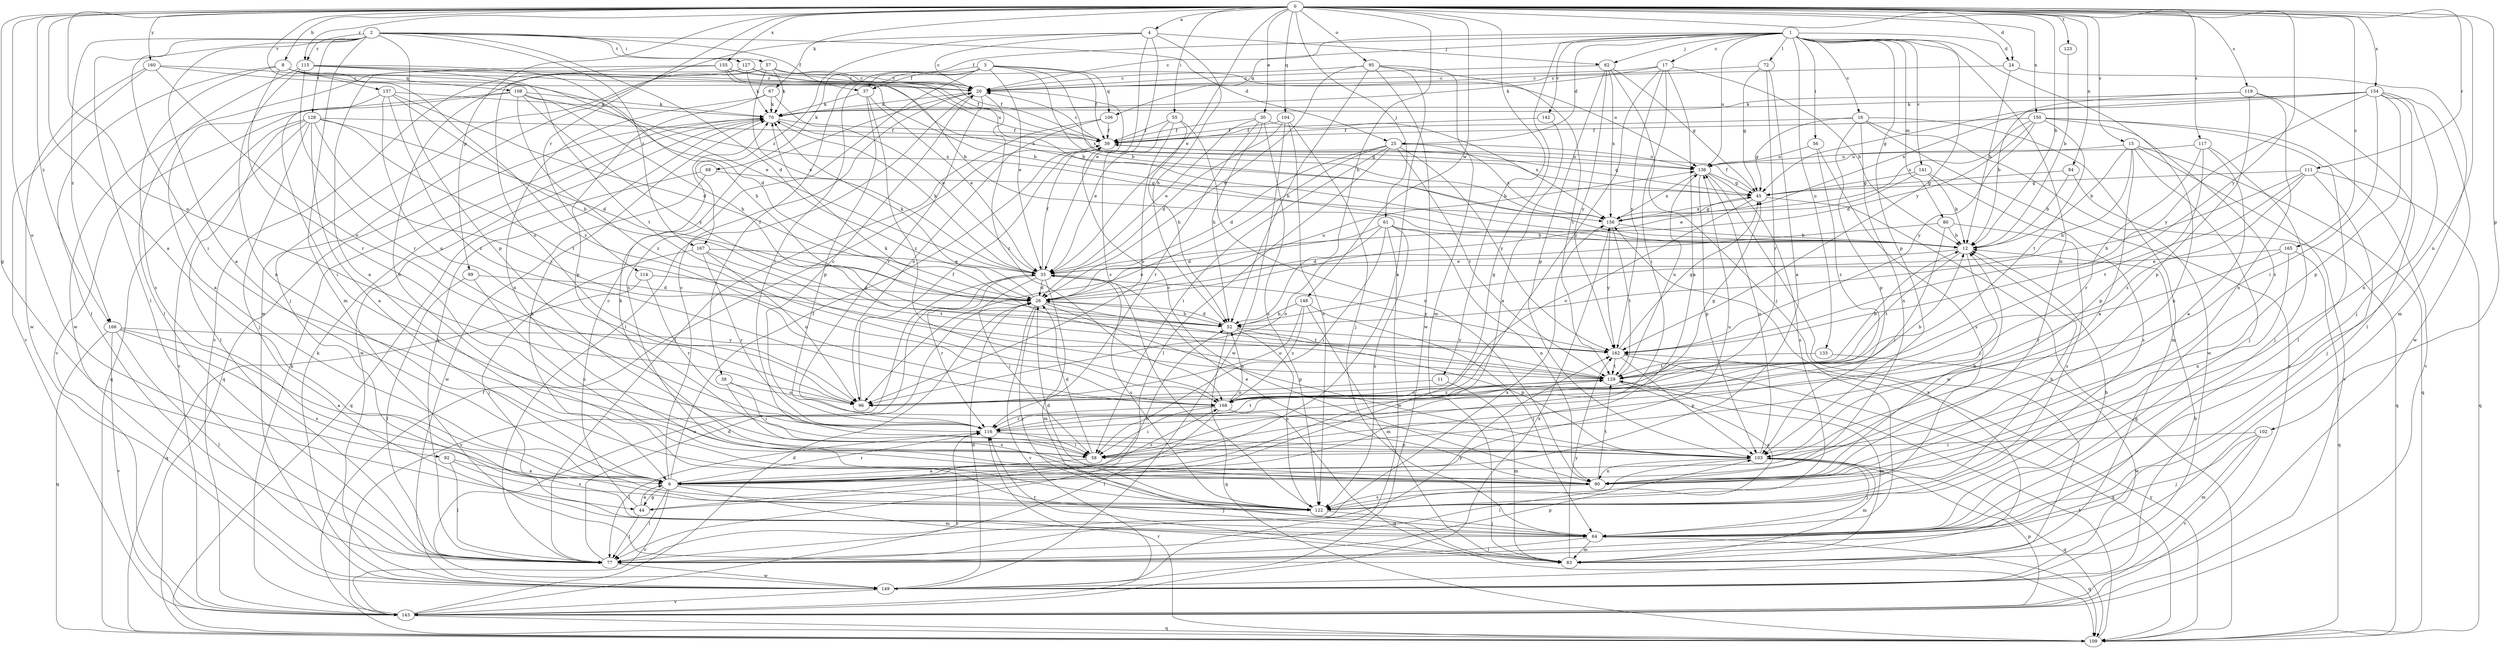 strict digraph  {
0;
1;
2;
3;
4;
6;
8;
11;
12;
15;
16;
17;
20;
24;
25;
26;
30;
33;
37;
38;
39;
44;
45;
52;
55;
56;
57;
58;
61;
62;
64;
67;
68;
70;
72;
77;
80;
83;
84;
90;
92;
95;
96;
99;
102;
103;
104;
106;
108;
109;
111;
114;
115;
116;
117;
119;
122;
123;
127;
128;
129;
133;
136;
137;
141;
142;
143;
148;
149;
150;
154;
155;
156;
160;
162;
165;
166;
167;
168;
0 -> 4  [label=a];
0 -> 6  [label=a];
0 -> 8  [label=b];
0 -> 11  [label=b];
0 -> 12  [label=b];
0 -> 15  [label=c];
0 -> 24  [label=d];
0 -> 30  [label=e];
0 -> 33  [label=e];
0 -> 44  [label=g];
0 -> 52  [label=h];
0 -> 55  [label=i];
0 -> 61  [label=j];
0 -> 67  [label=k];
0 -> 84  [label=n];
0 -> 90  [label=n];
0 -> 92  [label=o];
0 -> 95  [label=o];
0 -> 96  [label=o];
0 -> 99  [label=p];
0 -> 102  [label=p];
0 -> 104  [label=q];
0 -> 111  [label=r];
0 -> 114  [label=r];
0 -> 115  [label=r];
0 -> 117  [label=s];
0 -> 119  [label=s];
0 -> 123  [label=t];
0 -> 137  [label=v];
0 -> 148  [label=w];
0 -> 150  [label=x];
0 -> 154  [label=x];
0 -> 155  [label=x];
0 -> 160  [label=y];
0 -> 162  [label=y];
0 -> 165  [label=z];
0 -> 166  [label=z];
1 -> 16  [label=c];
1 -> 17  [label=c];
1 -> 20  [label=c];
1 -> 24  [label=d];
1 -> 25  [label=d];
1 -> 37  [label=f];
1 -> 44  [label=g];
1 -> 56  [label=i];
1 -> 62  [label=j];
1 -> 72  [label=l];
1 -> 80  [label=m];
1 -> 90  [label=n];
1 -> 103  [label=p];
1 -> 106  [label=q];
1 -> 122  [label=s];
1 -> 133  [label=u];
1 -> 136  [label=u];
1 -> 141  [label=v];
1 -> 142  [label=v];
1 -> 162  [label=y];
2 -> 6  [label=a];
2 -> 25  [label=d];
2 -> 26  [label=d];
2 -> 37  [label=f];
2 -> 57  [label=i];
2 -> 58  [label=i];
2 -> 77  [label=l];
2 -> 83  [label=m];
2 -> 103  [label=p];
2 -> 115  [label=r];
2 -> 127  [label=t];
2 -> 128  [label=t];
2 -> 166  [label=z];
2 -> 167  [label=z];
3 -> 12  [label=b];
3 -> 33  [label=e];
3 -> 37  [label=f];
3 -> 38  [label=f];
3 -> 39  [label=f];
3 -> 58  [label=i];
3 -> 68  [label=k];
3 -> 106  [label=q];
3 -> 122  [label=s];
3 -> 156  [label=x];
4 -> 20  [label=c];
4 -> 33  [label=e];
4 -> 52  [label=h];
4 -> 62  [label=j];
4 -> 122  [label=s];
4 -> 149  [label=w];
4 -> 167  [label=z];
6 -> 20  [label=c];
6 -> 39  [label=f];
6 -> 44  [label=g];
6 -> 64  [label=j];
6 -> 77  [label=l];
6 -> 83  [label=m];
6 -> 116  [label=r];
6 -> 136  [label=u];
6 -> 143  [label=v];
6 -> 168  [label=z];
8 -> 12  [label=b];
8 -> 26  [label=d];
8 -> 77  [label=l];
8 -> 108  [label=q];
8 -> 116  [label=r];
8 -> 122  [label=s];
8 -> 168  [label=z];
11 -> 83  [label=m];
11 -> 96  [label=o];
12 -> 33  [label=e];
12 -> 58  [label=i];
12 -> 129  [label=t];
15 -> 6  [label=a];
15 -> 12  [label=b];
15 -> 52  [label=h];
15 -> 64  [label=j];
15 -> 109  [label=q];
15 -> 136  [label=u];
15 -> 143  [label=v];
16 -> 39  [label=f];
16 -> 45  [label=g];
16 -> 83  [label=m];
16 -> 90  [label=n];
16 -> 103  [label=p];
16 -> 143  [label=v];
16 -> 149  [label=w];
17 -> 6  [label=a];
17 -> 12  [label=b];
17 -> 20  [label=c];
17 -> 58  [label=i];
17 -> 70  [label=k];
17 -> 162  [label=y];
17 -> 168  [label=z];
20 -> 70  [label=k];
20 -> 77  [label=l];
20 -> 116  [label=r];
20 -> 168  [label=z];
24 -> 12  [label=b];
24 -> 20  [label=c];
24 -> 83  [label=m];
25 -> 26  [label=d];
25 -> 58  [label=i];
25 -> 77  [label=l];
25 -> 96  [label=o];
25 -> 129  [label=t];
25 -> 136  [label=u];
25 -> 156  [label=x];
25 -> 162  [label=y];
26 -> 52  [label=h];
26 -> 64  [label=j];
26 -> 70  [label=k];
26 -> 103  [label=p];
26 -> 129  [label=t];
26 -> 136  [label=u];
26 -> 143  [label=v];
30 -> 33  [label=e];
30 -> 39  [label=f];
30 -> 52  [label=h];
30 -> 116  [label=r];
30 -> 122  [label=s];
30 -> 156  [label=x];
33 -> 26  [label=d];
33 -> 39  [label=f];
33 -> 58  [label=i];
33 -> 70  [label=k];
33 -> 83  [label=m];
33 -> 116  [label=r];
33 -> 122  [label=s];
33 -> 143  [label=v];
33 -> 162  [label=y];
37 -> 33  [label=e];
37 -> 70  [label=k];
37 -> 103  [label=p];
37 -> 168  [label=z];
38 -> 58  [label=i];
38 -> 96  [label=o];
38 -> 122  [label=s];
39 -> 20  [label=c];
39 -> 45  [label=g];
39 -> 136  [label=u];
44 -> 6  [label=a];
44 -> 20  [label=c];
44 -> 52  [label=h];
44 -> 77  [label=l];
45 -> 39  [label=f];
45 -> 96  [label=o];
45 -> 109  [label=q];
45 -> 156  [label=x];
52 -> 26  [label=d];
52 -> 103  [label=p];
52 -> 109  [label=q];
52 -> 122  [label=s];
52 -> 162  [label=y];
55 -> 33  [label=e];
55 -> 39  [label=f];
55 -> 52  [label=h];
55 -> 90  [label=n];
55 -> 96  [label=o];
56 -> 122  [label=s];
56 -> 136  [label=u];
56 -> 168  [label=z];
57 -> 20  [label=c];
57 -> 33  [label=e];
57 -> 64  [label=j];
57 -> 70  [label=k];
57 -> 90  [label=n];
57 -> 136  [label=u];
58 -> 6  [label=a];
58 -> 26  [label=d];
61 -> 12  [label=b];
61 -> 26  [label=d];
61 -> 58  [label=i];
61 -> 90  [label=n];
61 -> 96  [label=o];
61 -> 122  [label=s];
61 -> 149  [label=w];
62 -> 20  [label=c];
62 -> 45  [label=g];
62 -> 64  [label=j];
62 -> 103  [label=p];
62 -> 156  [label=x];
62 -> 162  [label=y];
64 -> 12  [label=b];
64 -> 77  [label=l];
64 -> 83  [label=m];
64 -> 109  [label=q];
67 -> 33  [label=e];
67 -> 70  [label=k];
67 -> 90  [label=n];
67 -> 103  [label=p];
68 -> 45  [label=g];
68 -> 109  [label=q];
68 -> 149  [label=w];
70 -> 39  [label=f];
70 -> 45  [label=g];
70 -> 109  [label=q];
70 -> 149  [label=w];
72 -> 6  [label=a];
72 -> 20  [label=c];
72 -> 45  [label=g];
72 -> 116  [label=r];
77 -> 26  [label=d];
77 -> 70  [label=k];
77 -> 103  [label=p];
77 -> 149  [label=w];
77 -> 156  [label=x];
77 -> 162  [label=y];
80 -> 12  [label=b];
80 -> 26  [label=d];
80 -> 58  [label=i];
80 -> 122  [label=s];
83 -> 116  [label=r];
83 -> 156  [label=x];
83 -> 162  [label=y];
84 -> 12  [label=b];
84 -> 45  [label=g];
84 -> 109  [label=q];
90 -> 12  [label=b];
90 -> 20  [label=c];
90 -> 33  [label=e];
90 -> 70  [label=k];
90 -> 122  [label=s];
90 -> 129  [label=t];
92 -> 6  [label=a];
92 -> 77  [label=l];
92 -> 122  [label=s];
95 -> 6  [label=a];
95 -> 20  [label=c];
95 -> 26  [label=d];
95 -> 52  [label=h];
95 -> 83  [label=m];
95 -> 129  [label=t];
95 -> 149  [label=w];
96 -> 39  [label=f];
99 -> 26  [label=d];
99 -> 77  [label=l];
99 -> 90  [label=n];
102 -> 58  [label=i];
102 -> 64  [label=j];
102 -> 83  [label=m];
102 -> 143  [label=v];
103 -> 64  [label=j];
103 -> 77  [label=l];
103 -> 83  [label=m];
103 -> 90  [label=n];
103 -> 109  [label=q];
103 -> 136  [label=u];
104 -> 26  [label=d];
104 -> 39  [label=f];
104 -> 64  [label=j];
104 -> 122  [label=s];
104 -> 149  [label=w];
106 -> 39  [label=f];
106 -> 77  [label=l];
106 -> 96  [label=o];
108 -> 6  [label=a];
108 -> 52  [label=h];
108 -> 70  [label=k];
108 -> 143  [label=v];
108 -> 156  [label=x];
108 -> 162  [label=y];
108 -> 168  [label=z];
109 -> 39  [label=f];
109 -> 116  [label=r];
109 -> 129  [label=t];
109 -> 162  [label=y];
111 -> 45  [label=g];
111 -> 52  [label=h];
111 -> 64  [label=j];
111 -> 109  [label=q];
111 -> 129  [label=t];
111 -> 168  [label=z];
114 -> 26  [label=d];
114 -> 109  [label=q];
114 -> 116  [label=r];
115 -> 20  [label=c];
115 -> 52  [label=h];
115 -> 77  [label=l];
115 -> 90  [label=n];
115 -> 116  [label=r];
115 -> 129  [label=t];
115 -> 156  [label=x];
116 -> 20  [label=c];
116 -> 58  [label=i];
116 -> 77  [label=l];
116 -> 103  [label=p];
116 -> 129  [label=t];
117 -> 6  [label=a];
117 -> 64  [label=j];
117 -> 103  [label=p];
117 -> 116  [label=r];
117 -> 136  [label=u];
119 -> 12  [label=b];
119 -> 70  [label=k];
119 -> 77  [label=l];
119 -> 90  [label=n];
119 -> 103  [label=p];
122 -> 12  [label=b];
122 -> 26  [label=d];
122 -> 64  [label=j];
122 -> 70  [label=k];
123 -> 12  [label=b];
127 -> 6  [label=a];
127 -> 12  [label=b];
127 -> 20  [label=c];
127 -> 39  [label=f];
127 -> 70  [label=k];
127 -> 143  [label=v];
128 -> 6  [label=a];
128 -> 26  [label=d];
128 -> 39  [label=f];
128 -> 64  [label=j];
128 -> 77  [label=l];
128 -> 109  [label=q];
128 -> 129  [label=t];
128 -> 143  [label=v];
128 -> 168  [label=z];
129 -> 12  [label=b];
129 -> 70  [label=k];
129 -> 83  [label=m];
129 -> 96  [label=o];
129 -> 122  [label=s];
129 -> 136  [label=u];
129 -> 168  [label=z];
133 -> 129  [label=t];
133 -> 149  [label=w];
136 -> 45  [label=g];
136 -> 103  [label=p];
136 -> 122  [label=s];
136 -> 149  [label=w];
136 -> 156  [label=x];
137 -> 26  [label=d];
137 -> 52  [label=h];
137 -> 58  [label=i];
137 -> 70  [label=k];
137 -> 96  [label=o];
137 -> 168  [label=z];
141 -> 12  [label=b];
141 -> 33  [label=e];
141 -> 45  [label=g];
141 -> 122  [label=s];
142 -> 6  [label=a];
142 -> 39  [label=f];
143 -> 26  [label=d];
143 -> 70  [label=k];
143 -> 103  [label=p];
143 -> 109  [label=q];
143 -> 116  [label=r];
143 -> 156  [label=x];
148 -> 52  [label=h];
148 -> 64  [label=j];
148 -> 83  [label=m];
148 -> 96  [label=o];
148 -> 168  [label=z];
149 -> 12  [label=b];
149 -> 26  [label=d];
149 -> 33  [label=e];
149 -> 70  [label=k];
149 -> 143  [label=v];
150 -> 26  [label=d];
150 -> 39  [label=f];
150 -> 77  [label=l];
150 -> 90  [label=n];
150 -> 129  [label=t];
150 -> 143  [label=v];
150 -> 156  [label=x];
150 -> 162  [label=y];
154 -> 45  [label=g];
154 -> 58  [label=i];
154 -> 64  [label=j];
154 -> 70  [label=k];
154 -> 90  [label=n];
154 -> 103  [label=p];
154 -> 149  [label=w];
154 -> 156  [label=x];
154 -> 162  [label=y];
155 -> 12  [label=b];
155 -> 20  [label=c];
155 -> 39  [label=f];
155 -> 96  [label=o];
155 -> 136  [label=u];
155 -> 149  [label=w];
156 -> 12  [label=b];
156 -> 45  [label=g];
156 -> 129  [label=t];
156 -> 162  [label=y];
160 -> 20  [label=c];
160 -> 33  [label=e];
160 -> 96  [label=o];
160 -> 143  [label=v];
160 -> 149  [label=w];
162 -> 45  [label=g];
162 -> 103  [label=p];
162 -> 109  [label=q];
162 -> 129  [label=t];
165 -> 33  [label=e];
165 -> 90  [label=n];
165 -> 109  [label=q];
165 -> 116  [label=r];
166 -> 6  [label=a];
166 -> 77  [label=l];
166 -> 109  [label=q];
166 -> 122  [label=s];
166 -> 143  [label=v];
166 -> 162  [label=y];
167 -> 33  [label=e];
167 -> 64  [label=j];
167 -> 96  [label=o];
167 -> 116  [label=r];
167 -> 129  [label=t];
168 -> 12  [label=b];
168 -> 45  [label=g];
168 -> 52  [label=h];
168 -> 58  [label=i];
168 -> 77  [label=l];
168 -> 109  [label=q];
168 -> 116  [label=r];
}
